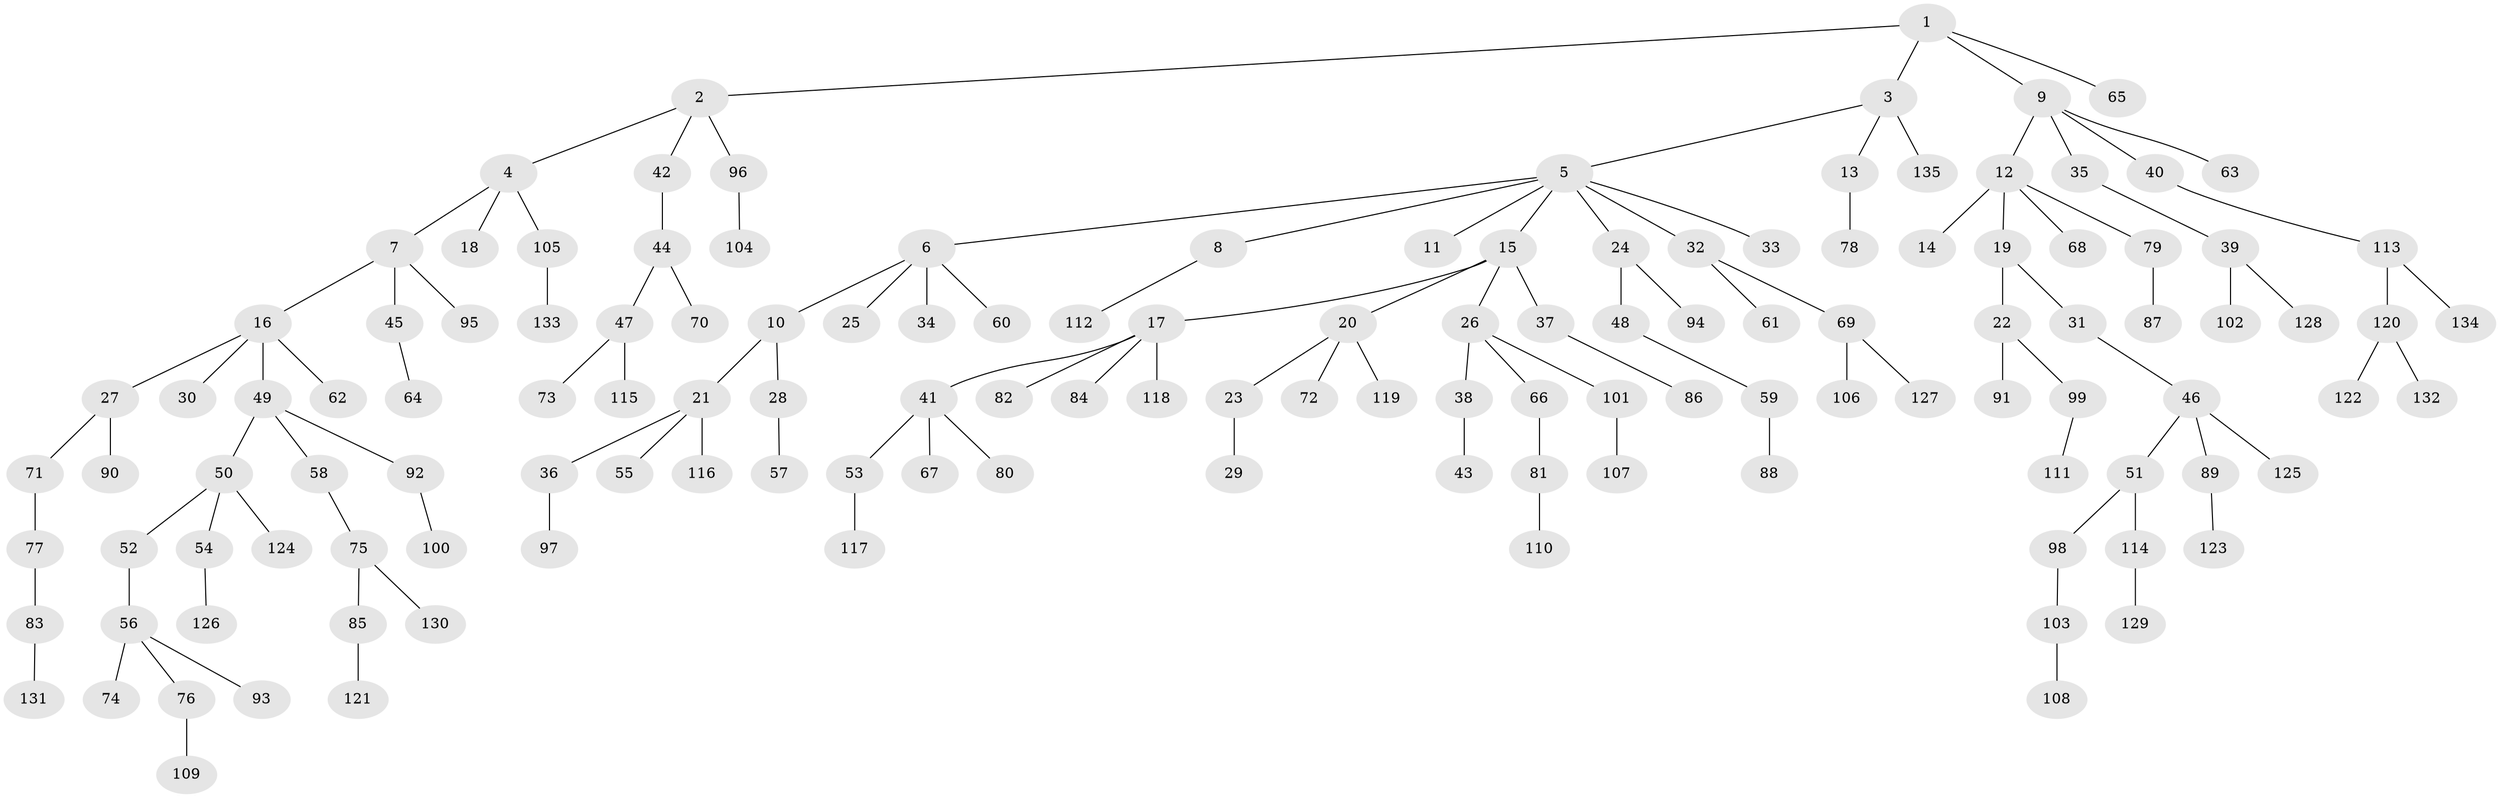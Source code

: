 // coarse degree distribution, {7: 0.012195121951219513, 5: 0.012195121951219513, 4: 0.0975609756097561, 3: 0.15853658536585366, 2: 0.24390243902439024, 1: 0.47560975609756095}
// Generated by graph-tools (version 1.1) at 2025/37/03/04/25 23:37:15]
// undirected, 135 vertices, 134 edges
graph export_dot {
  node [color=gray90,style=filled];
  1;
  2;
  3;
  4;
  5;
  6;
  7;
  8;
  9;
  10;
  11;
  12;
  13;
  14;
  15;
  16;
  17;
  18;
  19;
  20;
  21;
  22;
  23;
  24;
  25;
  26;
  27;
  28;
  29;
  30;
  31;
  32;
  33;
  34;
  35;
  36;
  37;
  38;
  39;
  40;
  41;
  42;
  43;
  44;
  45;
  46;
  47;
  48;
  49;
  50;
  51;
  52;
  53;
  54;
  55;
  56;
  57;
  58;
  59;
  60;
  61;
  62;
  63;
  64;
  65;
  66;
  67;
  68;
  69;
  70;
  71;
  72;
  73;
  74;
  75;
  76;
  77;
  78;
  79;
  80;
  81;
  82;
  83;
  84;
  85;
  86;
  87;
  88;
  89;
  90;
  91;
  92;
  93;
  94;
  95;
  96;
  97;
  98;
  99;
  100;
  101;
  102;
  103;
  104;
  105;
  106;
  107;
  108;
  109;
  110;
  111;
  112;
  113;
  114;
  115;
  116;
  117;
  118;
  119;
  120;
  121;
  122;
  123;
  124;
  125;
  126;
  127;
  128;
  129;
  130;
  131;
  132;
  133;
  134;
  135;
  1 -- 2;
  1 -- 3;
  1 -- 9;
  1 -- 65;
  2 -- 4;
  2 -- 42;
  2 -- 96;
  3 -- 5;
  3 -- 13;
  3 -- 135;
  4 -- 7;
  4 -- 18;
  4 -- 105;
  5 -- 6;
  5 -- 8;
  5 -- 11;
  5 -- 15;
  5 -- 24;
  5 -- 32;
  5 -- 33;
  6 -- 10;
  6 -- 25;
  6 -- 34;
  6 -- 60;
  7 -- 16;
  7 -- 45;
  7 -- 95;
  8 -- 112;
  9 -- 12;
  9 -- 35;
  9 -- 40;
  9 -- 63;
  10 -- 21;
  10 -- 28;
  12 -- 14;
  12 -- 19;
  12 -- 68;
  12 -- 79;
  13 -- 78;
  15 -- 17;
  15 -- 20;
  15 -- 26;
  15 -- 37;
  16 -- 27;
  16 -- 30;
  16 -- 49;
  16 -- 62;
  17 -- 41;
  17 -- 82;
  17 -- 84;
  17 -- 118;
  19 -- 22;
  19 -- 31;
  20 -- 23;
  20 -- 72;
  20 -- 119;
  21 -- 36;
  21 -- 55;
  21 -- 116;
  22 -- 91;
  22 -- 99;
  23 -- 29;
  24 -- 48;
  24 -- 94;
  26 -- 38;
  26 -- 66;
  26 -- 101;
  27 -- 71;
  27 -- 90;
  28 -- 57;
  31 -- 46;
  32 -- 61;
  32 -- 69;
  35 -- 39;
  36 -- 97;
  37 -- 86;
  38 -- 43;
  39 -- 102;
  39 -- 128;
  40 -- 113;
  41 -- 53;
  41 -- 67;
  41 -- 80;
  42 -- 44;
  44 -- 47;
  44 -- 70;
  45 -- 64;
  46 -- 51;
  46 -- 89;
  46 -- 125;
  47 -- 73;
  47 -- 115;
  48 -- 59;
  49 -- 50;
  49 -- 58;
  49 -- 92;
  50 -- 52;
  50 -- 54;
  50 -- 124;
  51 -- 98;
  51 -- 114;
  52 -- 56;
  53 -- 117;
  54 -- 126;
  56 -- 74;
  56 -- 76;
  56 -- 93;
  58 -- 75;
  59 -- 88;
  66 -- 81;
  69 -- 106;
  69 -- 127;
  71 -- 77;
  75 -- 85;
  75 -- 130;
  76 -- 109;
  77 -- 83;
  79 -- 87;
  81 -- 110;
  83 -- 131;
  85 -- 121;
  89 -- 123;
  92 -- 100;
  96 -- 104;
  98 -- 103;
  99 -- 111;
  101 -- 107;
  103 -- 108;
  105 -- 133;
  113 -- 120;
  113 -- 134;
  114 -- 129;
  120 -- 122;
  120 -- 132;
}
